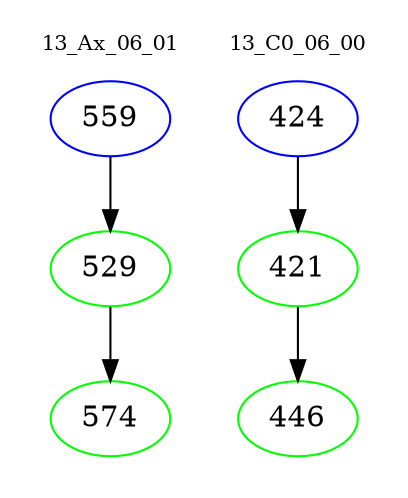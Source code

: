 digraph{
subgraph cluster_0 {
color = white
label = "13_Ax_06_01";
fontsize=10;
T0_559 [label="559", color="blue"]
T0_559 -> T0_529 [color="black"]
T0_529 [label="529", color="green"]
T0_529 -> T0_574 [color="black"]
T0_574 [label="574", color="green"]
}
subgraph cluster_1 {
color = white
label = "13_C0_06_00";
fontsize=10;
T1_424 [label="424", color="blue"]
T1_424 -> T1_421 [color="black"]
T1_421 [label="421", color="green"]
T1_421 -> T1_446 [color="black"]
T1_446 [label="446", color="green"]
}
}
